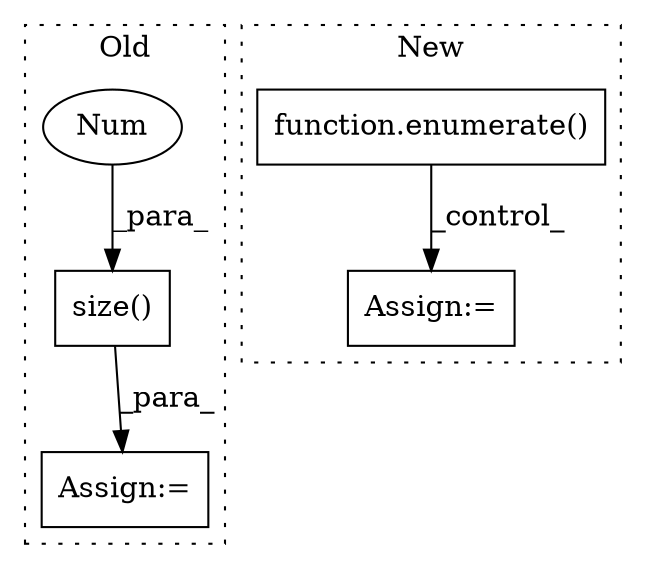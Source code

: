 digraph G {
subgraph cluster0 {
1 [label="size()" a="75" s="11480,11497" l="16,1" shape="box"];
3 [label="Num" a="76" s="11496" l="1" shape="ellipse"];
4 [label="Assign:=" a="68" s="11464" l="3" shape="box"];
label = "Old";
style="dotted";
}
subgraph cluster1 {
2 [label="function.enumerate()" a="75" s="11324,11346" l="10,1" shape="box"];
5 [label="Assign:=" a="68" s="12022" l="3" shape="box"];
label = "New";
style="dotted";
}
1 -> 4 [label="_para_"];
2 -> 5 [label="_control_"];
3 -> 1 [label="_para_"];
}